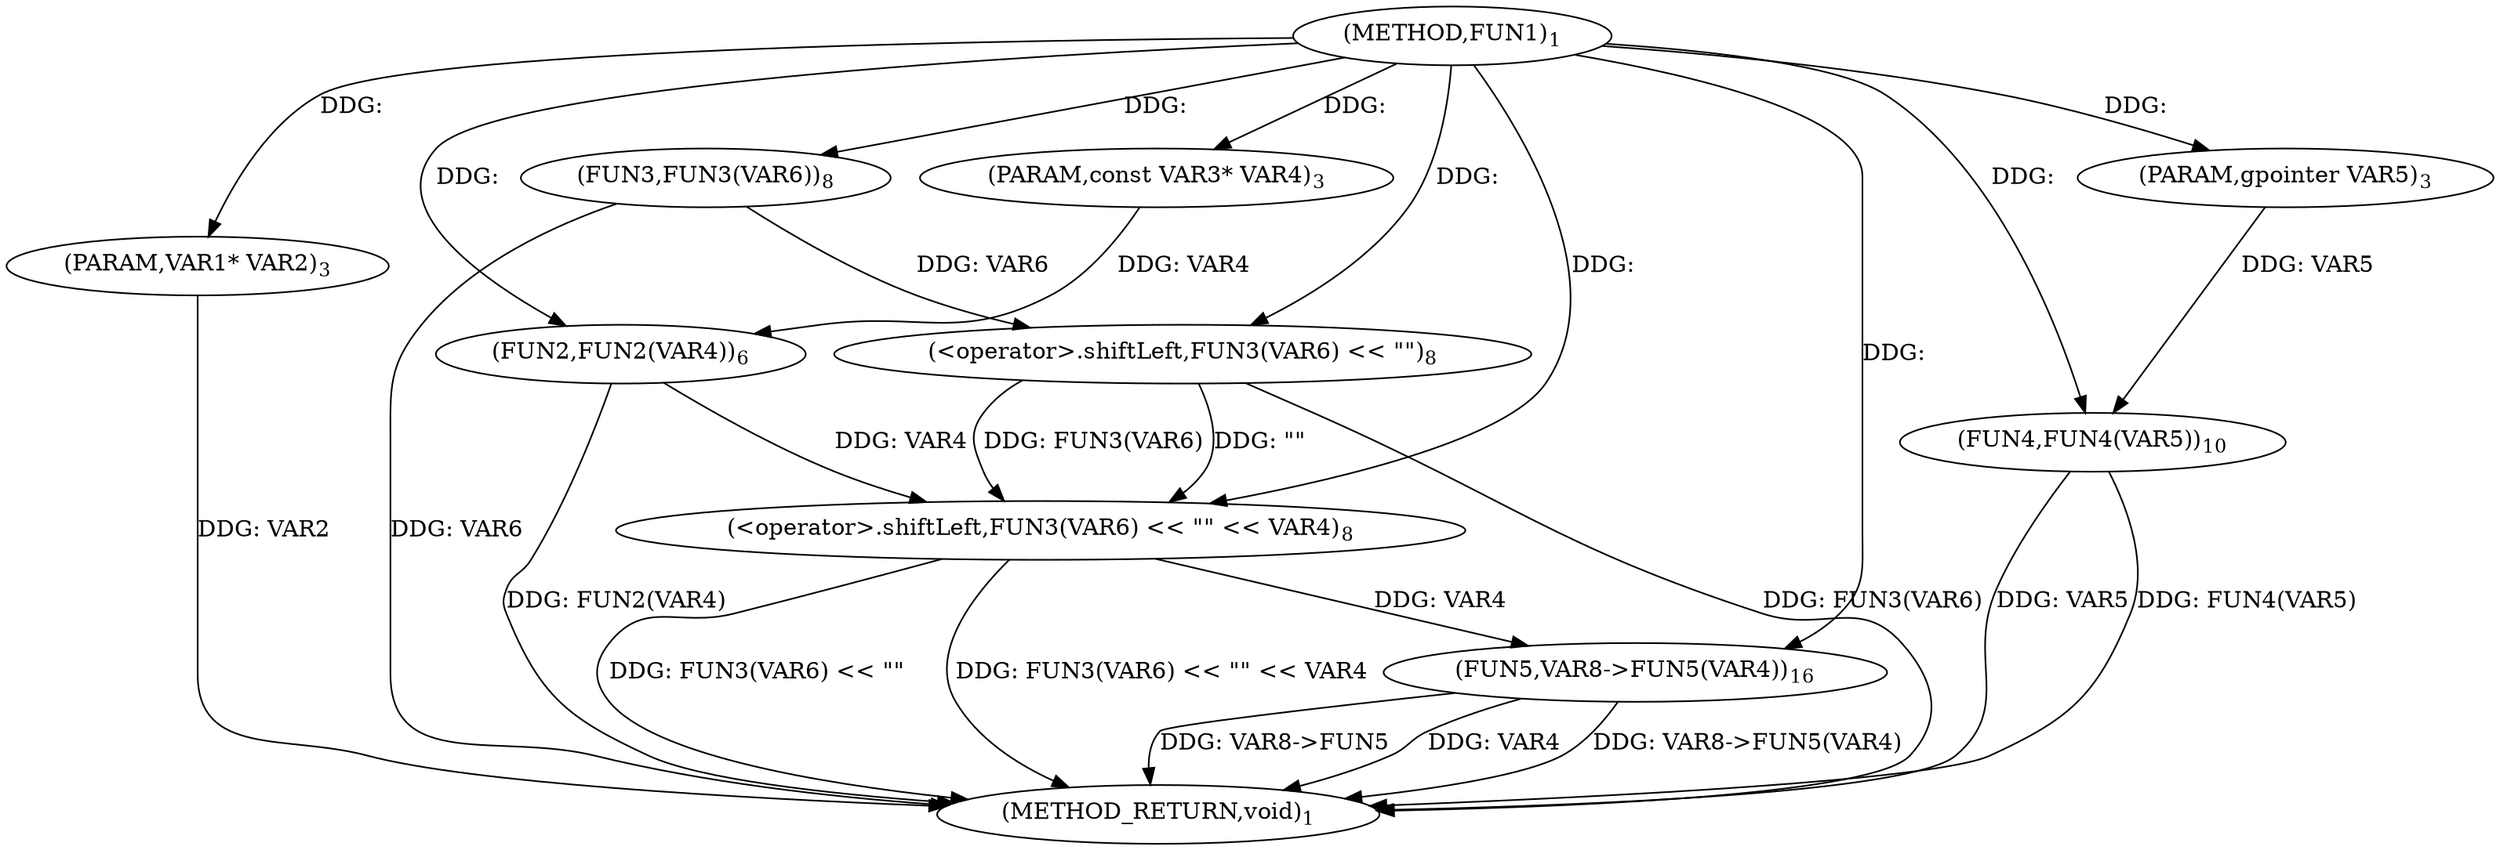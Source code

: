 digraph "FUN1" {  
"8" [label = <(METHOD,FUN1)<SUB>1</SUB>> ]
"28" [label = <(METHOD_RETURN,void)<SUB>1</SUB>> ]
"9" [label = <(PARAM,VAR1* VAR2)<SUB>3</SUB>> ]
"10" [label = <(PARAM,const VAR3* VAR4)<SUB>3</SUB>> ]
"11" [label = <(PARAM,gpointer VAR5)<SUB>3</SUB>> ]
"13" [label = <(FUN2,FUN2(VAR4))<SUB>6</SUB>> ]
"15" [label = <(&lt;operator&gt;.shiftLeft,FUN3(VAR6) &lt;&lt; &quot;&quot; &lt;&lt; VAR4)<SUB>8</SUB>> ]
"21" [label = <(FUN4,FUN4(VAR5))<SUB>10</SUB>> ]
"23" [label = <(FUN5,VAR8-&gt;FUN5(VAR4))<SUB>16</SUB>> ]
"16" [label = <(&lt;operator&gt;.shiftLeft,FUN3(VAR6) &lt;&lt; &quot;&quot;)<SUB>8</SUB>> ]
"17" [label = <(FUN3,FUN3(VAR6))<SUB>8</SUB>> ]
  "9" -> "28"  [ label = "DDG: VAR2"] 
  "13" -> "28"  [ label = "DDG: FUN2(VAR4)"] 
  "16" -> "28"  [ label = "DDG: FUN3(VAR6)"] 
  "15" -> "28"  [ label = "DDG: FUN3(VAR6) &lt;&lt; &quot;&quot;"] 
  "15" -> "28"  [ label = "DDG: FUN3(VAR6) &lt;&lt; &quot;&quot; &lt;&lt; VAR4"] 
  "21" -> "28"  [ label = "DDG: VAR5"] 
  "21" -> "28"  [ label = "DDG: FUN4(VAR5)"] 
  "23" -> "28"  [ label = "DDG: VAR8-&gt;FUN5"] 
  "23" -> "28"  [ label = "DDG: VAR4"] 
  "23" -> "28"  [ label = "DDG: VAR8-&gt;FUN5(VAR4)"] 
  "17" -> "28"  [ label = "DDG: VAR6"] 
  "8" -> "9"  [ label = "DDG: "] 
  "8" -> "10"  [ label = "DDG: "] 
  "8" -> "11"  [ label = "DDG: "] 
  "10" -> "13"  [ label = "DDG: VAR4"] 
  "8" -> "13"  [ label = "DDG: "] 
  "16" -> "15"  [ label = "DDG: FUN3(VAR6)"] 
  "16" -> "15"  [ label = "DDG: &quot;&quot;"] 
  "13" -> "15"  [ label = "DDG: VAR4"] 
  "8" -> "15"  [ label = "DDG: "] 
  "11" -> "21"  [ label = "DDG: VAR5"] 
  "8" -> "21"  [ label = "DDG: "] 
  "15" -> "23"  [ label = "DDG: VAR4"] 
  "8" -> "23"  [ label = "DDG: "] 
  "17" -> "16"  [ label = "DDG: VAR6"] 
  "8" -> "16"  [ label = "DDG: "] 
  "8" -> "17"  [ label = "DDG: "] 
}
